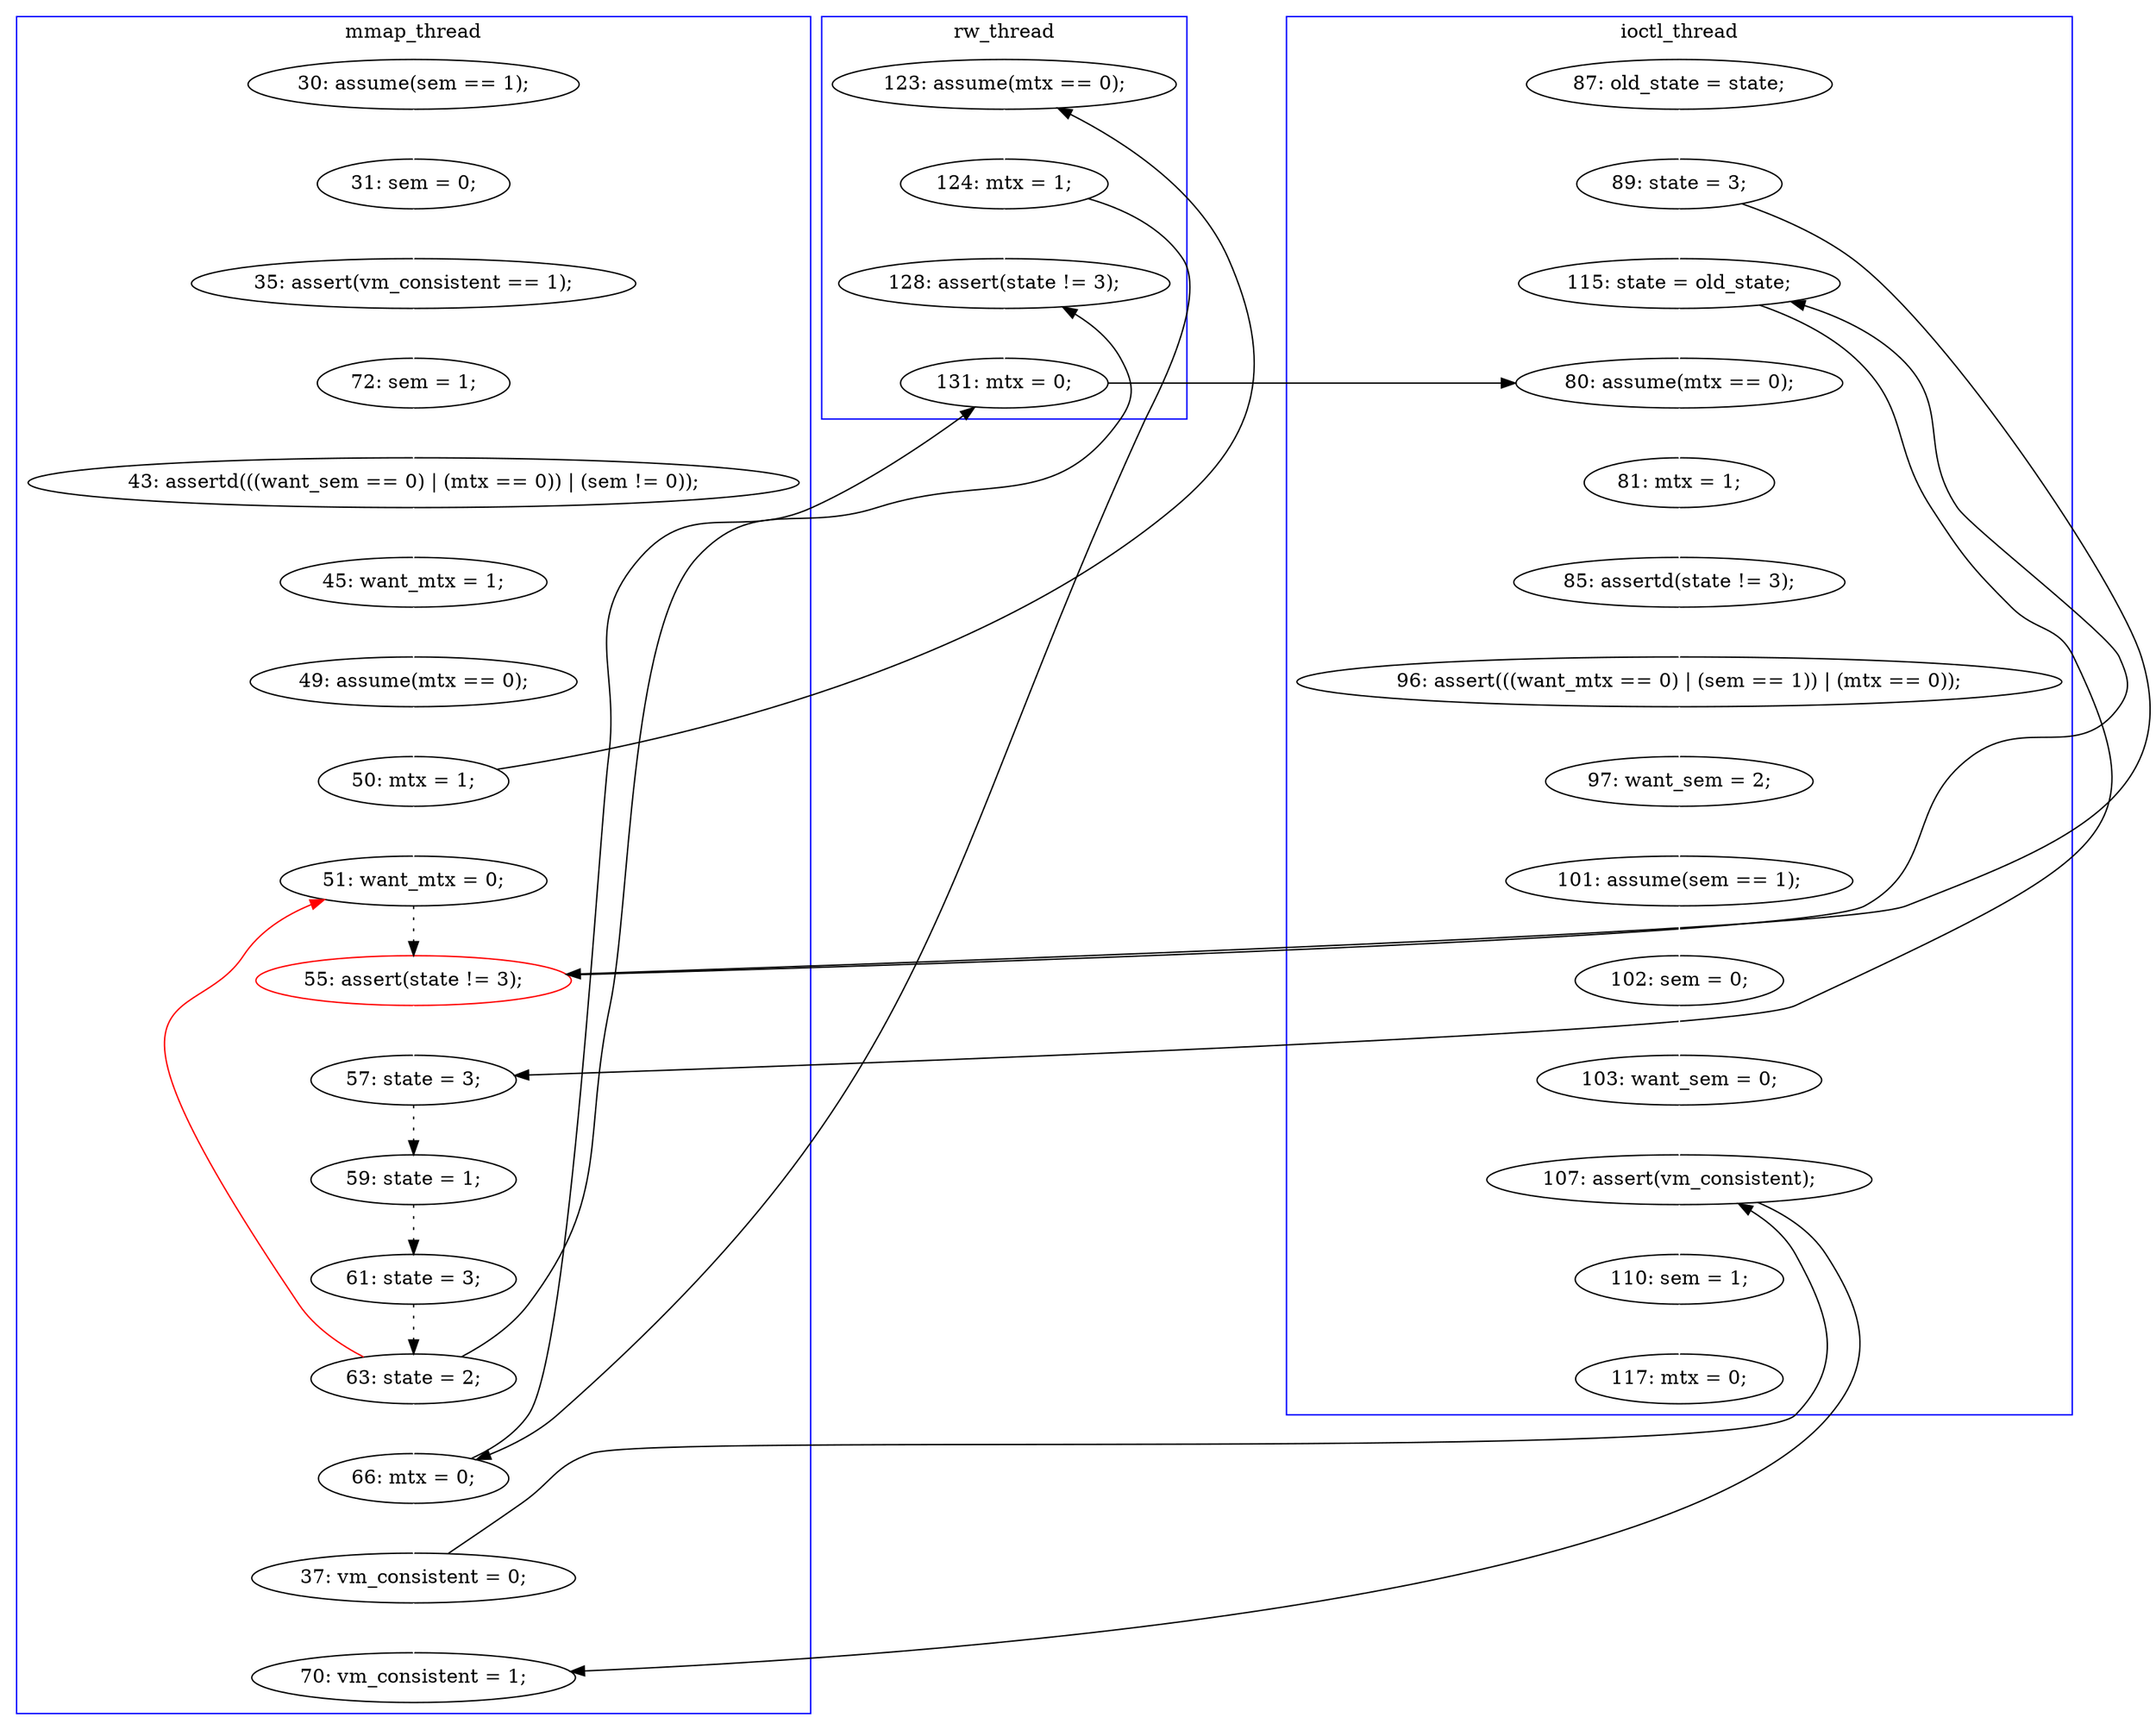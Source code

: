 digraph Counterexample {
	25 -> 39 [color = white, style = solid]
	32 -> 18 [color = red, style = solid, constraint = false]
	11 -> 12 [color = white, style = solid]
	35 -> 39 [color = black, style = solid, constraint = false]
	41 -> 43 [color = white, style = solid]
	18 -> 24 [color = black, style = dotted]
	17 -> 18 [color = white, style = solid]
	30 -> 34 [color = white, style = solid]
	45 -> 50 [color = white, style = solid]
	24 -> 26 [color = white, style = solid]
	40 -> 41 [color = white, style = solid]
	29 -> 30 [color = white, style = solid]
	23 -> 25 [color = white, style = solid]
	34 -> 35 [color = white, style = solid]
	31 -> 32 [color = black, style = dotted]
	24 -> 25 [color = black, style = solid, constraint = false]
	26 -> 28 [color = black, style = dotted]
	13 -> 14 [color = white, style = solid]
	46 -> 47 [color = white, style = solid]
	12 -> 13 [color = white, style = solid]
	30 -> 33 [color = black, style = solid, constraint = false]
	33 -> 35 [color = black, style = solid, constraint = false]
	25 -> 26 [color = black, style = solid, constraint = false]
	45 -> 49 [color = black, style = solid, constraint = false]
	51 -> 55 [color = white, style = solid]
	17 -> 29 [color = black, style = solid, constraint = false]
	16 -> 17 [color = white, style = solid]
	23 -> 24 [color = black, style = solid, constraint = false]
	22 -> 23 [color = white, style = solid]
	44 -> 46 [color = white, style = solid]
	14 -> 15 [color = white, style = solid]
	28 -> 31 [color = black, style = dotted]
	49 -> 50 [color = black, style = solid, constraint = false]
	33 -> 45 [color = white, style = solid]
	15 -> 16 [color = white, style = solid]
	32 -> 33 [color = white, style = solid]
	39 -> 40 [color = white, style = solid]
	47 -> 48 [color = white, style = solid]
	48 -> 49 [color = white, style = solid]
	43 -> 44 [color = white, style = solid]
	10 -> 11 [color = white, style = solid]
	49 -> 51 [color = white, style = solid]
	32 -> 34 [color = black, style = solid, constraint = false]
	subgraph cluster2 {
		label = ioctl_thread
		color = blue
		49  [label = "107: assert(vm_consistent);"]
		25  [label = "115: state = old_state;"]
		55  [label = "117: mtx = 0;"]
		41  [label = "85: assertd(state != 3);"]
		51  [label = "110: sem = 1;"]
		46  [label = "101: assume(sem == 1);"]
		48  [label = "103: want_sem = 0;"]
		22  [label = "87: old_state = state;"]
		43  [label = "96: assert(((want_mtx == 0) | (sem == 1)) | (mtx == 0));"]
		47  [label = "102: sem = 0;"]
		40  [label = "81: mtx = 1;"]
		23  [label = "89: state = 3;"]
		44  [label = "97: want_sem = 2;"]
		39  [label = "80: assume(mtx == 0);"]
	}
	subgraph cluster1 {
		label = mmap_thread
		color = blue
		31  [label = "61: state = 3;"]
		24  [label = "55: assert(state != 3);", color = red]
		45  [label = "37: vm_consistent = 0;"]
		14  [label = "43: assertd(((want_sem == 0) | (mtx == 0)) | (sem != 0));"]
		12  [label = "35: assert(vm_consistent == 1);"]
		17  [label = "50: mtx = 1;"]
		50  [label = "70: vm_consistent = 1;"]
		13  [label = "72: sem = 1;"]
		15  [label = "45: want_mtx = 1;"]
		32  [label = "63: state = 2;"]
		11  [label = "31: sem = 0;"]
		16  [label = "49: assume(mtx == 0);"]
		10  [label = "30: assume(sem == 1);"]
		26  [label = "57: state = 3;"]
		18  [label = "51: want_mtx = 0;"]
		28  [label = "59: state = 1;"]
		33  [label = "66: mtx = 0;"]
	}
	subgraph cluster3 {
		label = rw_thread
		color = blue
		30  [label = "124: mtx = 1;"]
		35  [label = "131: mtx = 0;"]
		34  [label = "128: assert(state != 3);"]
		29  [label = "123: assume(mtx == 0);"]
	}
}